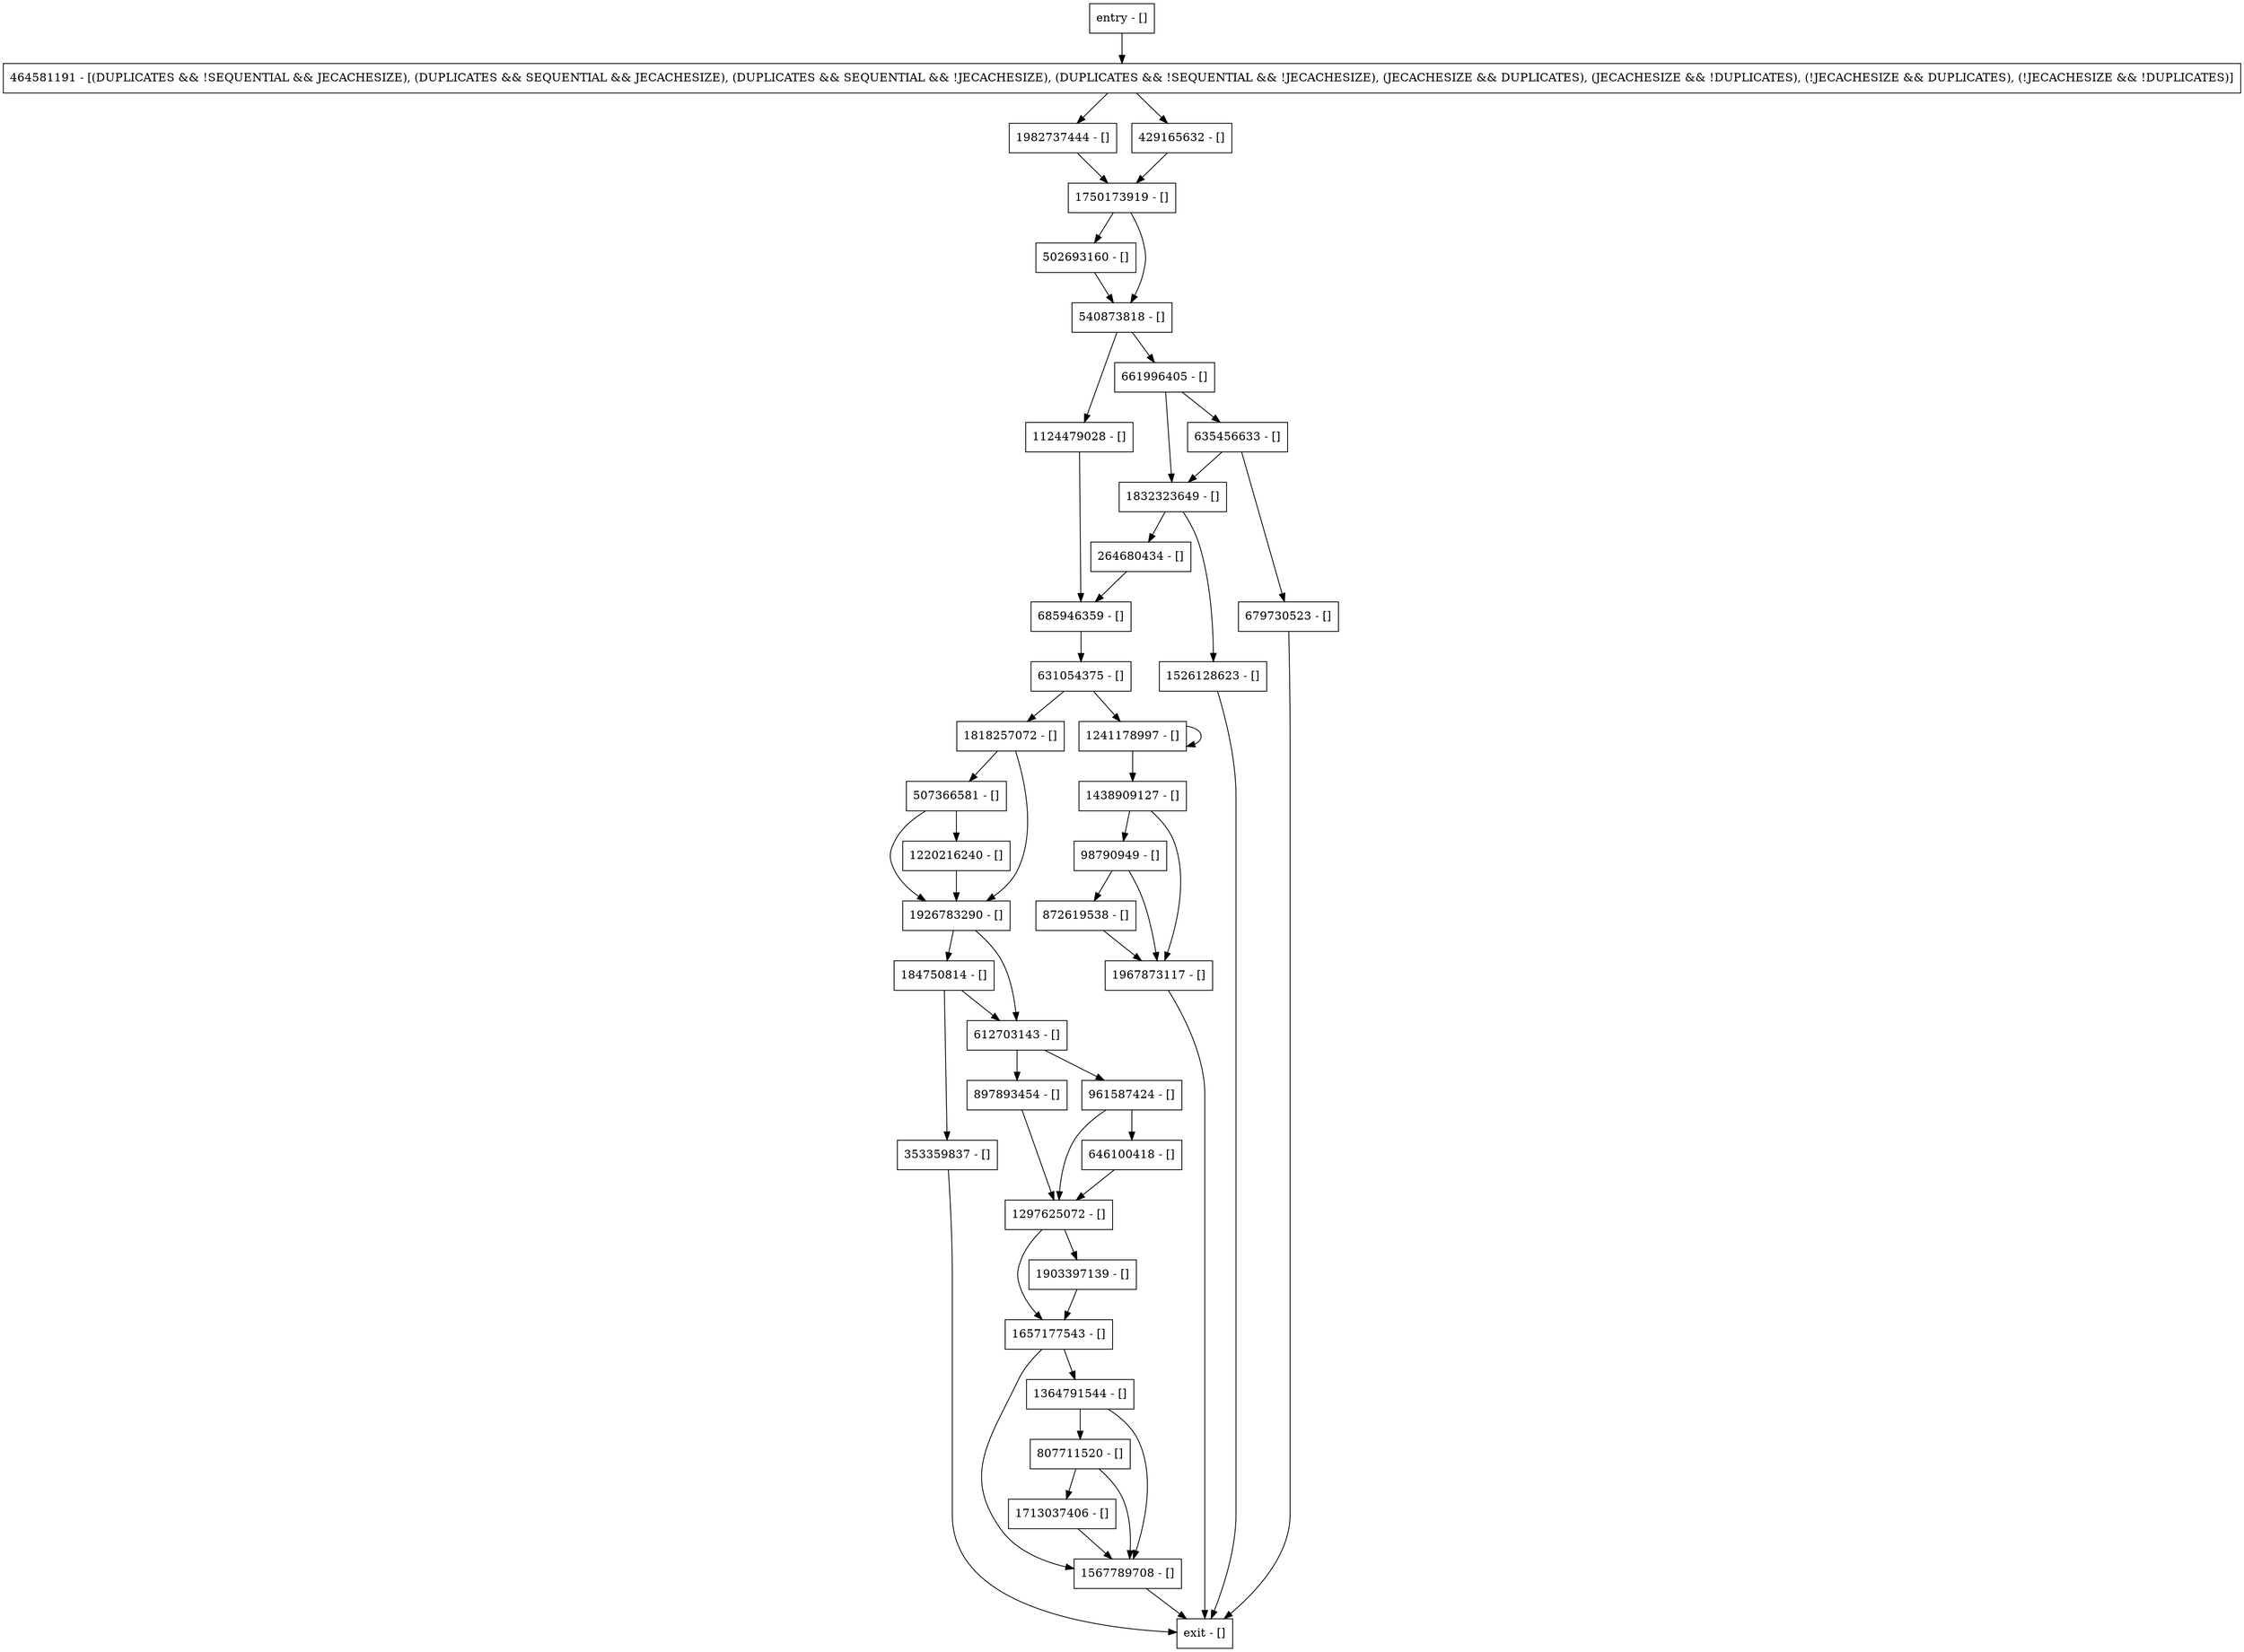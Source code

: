 digraph insertRecordInternal {
node [shape=record];
1967873117 [label="1967873117 - []"];
1124479028 [label="1124479028 - []"];
464581191 [label="464581191 - [(DUPLICATES && !SEQUENTIAL && JECACHESIZE), (DUPLICATES && SEQUENTIAL && JECACHESIZE), (DUPLICATES && SEQUENTIAL && !JECACHESIZE), (DUPLICATES && !SEQUENTIAL && !JECACHESIZE), (JECACHESIZE && DUPLICATES), (JECACHESIZE && !DUPLICATES), (!JECACHESIZE && DUPLICATES), (!JECACHESIZE && !DUPLICATES)]"];
897893454 [label="897893454 - []"];
635456633 [label="635456633 - []"];
872619538 [label="872619538 - []"];
1438909127 [label="1438909127 - []"];
184750814 [label="184750814 - []"];
1818257072 [label="1818257072 - []"];
661996405 [label="661996405 - []"];
1567789708 [label="1567789708 - []"];
646100418 [label="646100418 - []"];
1241178997 [label="1241178997 - []"];
612703143 [label="612703143 - []"];
98790949 [label="98790949 - []"];
961587424 [label="961587424 - []"];
1657177543 [label="1657177543 - []"];
1982737444 [label="1982737444 - []"];
353359837 [label="353359837 - []"];
1926783290 [label="1926783290 - []"];
507366581 [label="507366581 - []"];
1713037406 [label="1713037406 - []"];
264680434 [label="264680434 - []"];
1220216240 [label="1220216240 - []"];
502693160 [label="502693160 - []"];
679730523 [label="679730523 - []"];
1364791544 [label="1364791544 - []"];
807711520 [label="807711520 - []"];
entry [label="entry - []"];
exit [label="exit - []"];
429165632 [label="429165632 - []"];
1297625072 [label="1297625072 - []"];
1903397139 [label="1903397139 - []"];
1526128623 [label="1526128623 - []"];
1832323649 [label="1832323649 - []"];
685946359 [label="685946359 - []"];
1750173919 [label="1750173919 - []"];
540873818 [label="540873818 - []"];
631054375 [label="631054375 - []"];
entry;
exit;
1967873117 -> exit;
1124479028 -> 685946359;
464581191 -> 429165632;
464581191 -> 1982737444;
897893454 -> 1297625072;
635456633 -> 1832323649;
635456633 -> 679730523;
872619538 -> 1967873117;
1438909127 -> 1967873117;
1438909127 -> 98790949;
184750814 -> 612703143;
184750814 -> 353359837;
1818257072 -> 507366581;
1818257072 -> 1926783290;
661996405 -> 1832323649;
661996405 -> 635456633;
1567789708 -> exit;
646100418 -> 1297625072;
1241178997 -> 1241178997;
1241178997 -> 1438909127;
612703143 -> 961587424;
612703143 -> 897893454;
98790949 -> 1967873117;
98790949 -> 872619538;
961587424 -> 1297625072;
961587424 -> 646100418;
1657177543 -> 1567789708;
1657177543 -> 1364791544;
1982737444 -> 1750173919;
353359837 -> exit;
1926783290 -> 612703143;
1926783290 -> 184750814;
507366581 -> 1220216240;
507366581 -> 1926783290;
1713037406 -> 1567789708;
264680434 -> 685946359;
1220216240 -> 1926783290;
502693160 -> 540873818;
679730523 -> exit;
1364791544 -> 807711520;
1364791544 -> 1567789708;
807711520 -> 1713037406;
807711520 -> 1567789708;
entry -> 464581191;
429165632 -> 1750173919;
1297625072 -> 1903397139;
1297625072 -> 1657177543;
1903397139 -> 1657177543;
1526128623 -> exit;
1832323649 -> 1526128623;
1832323649 -> 264680434;
685946359 -> 631054375;
1750173919 -> 502693160;
1750173919 -> 540873818;
540873818 -> 661996405;
540873818 -> 1124479028;
631054375 -> 1818257072;
631054375 -> 1241178997;
}
